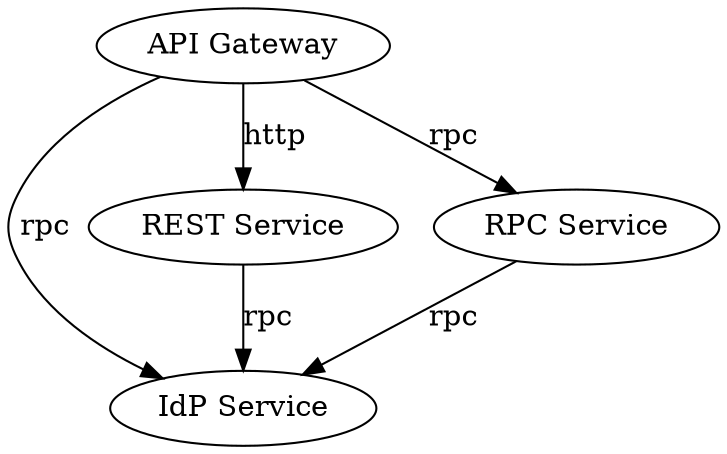 digraph {
    randir = LR;

    gw [label="API Gateway"];
    idp [label="IdP Service"];
    rest [label="REST Service"];
    rpc [label="RPC Service"];

    gw -> idp [label="rpc"];
    gw -> rest [label="http"];
    gw -> rpc [label="rpc"];
    rest -> idp [label="rpc"];
    rpc -> idp [label="rpc"];
}
